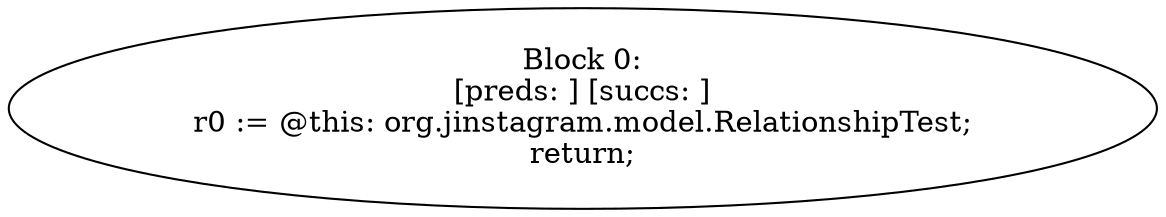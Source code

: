 digraph "unitGraph" {
    "Block 0:
[preds: ] [succs: ]
r0 := @this: org.jinstagram.model.RelationshipTest;
return;
"
}
